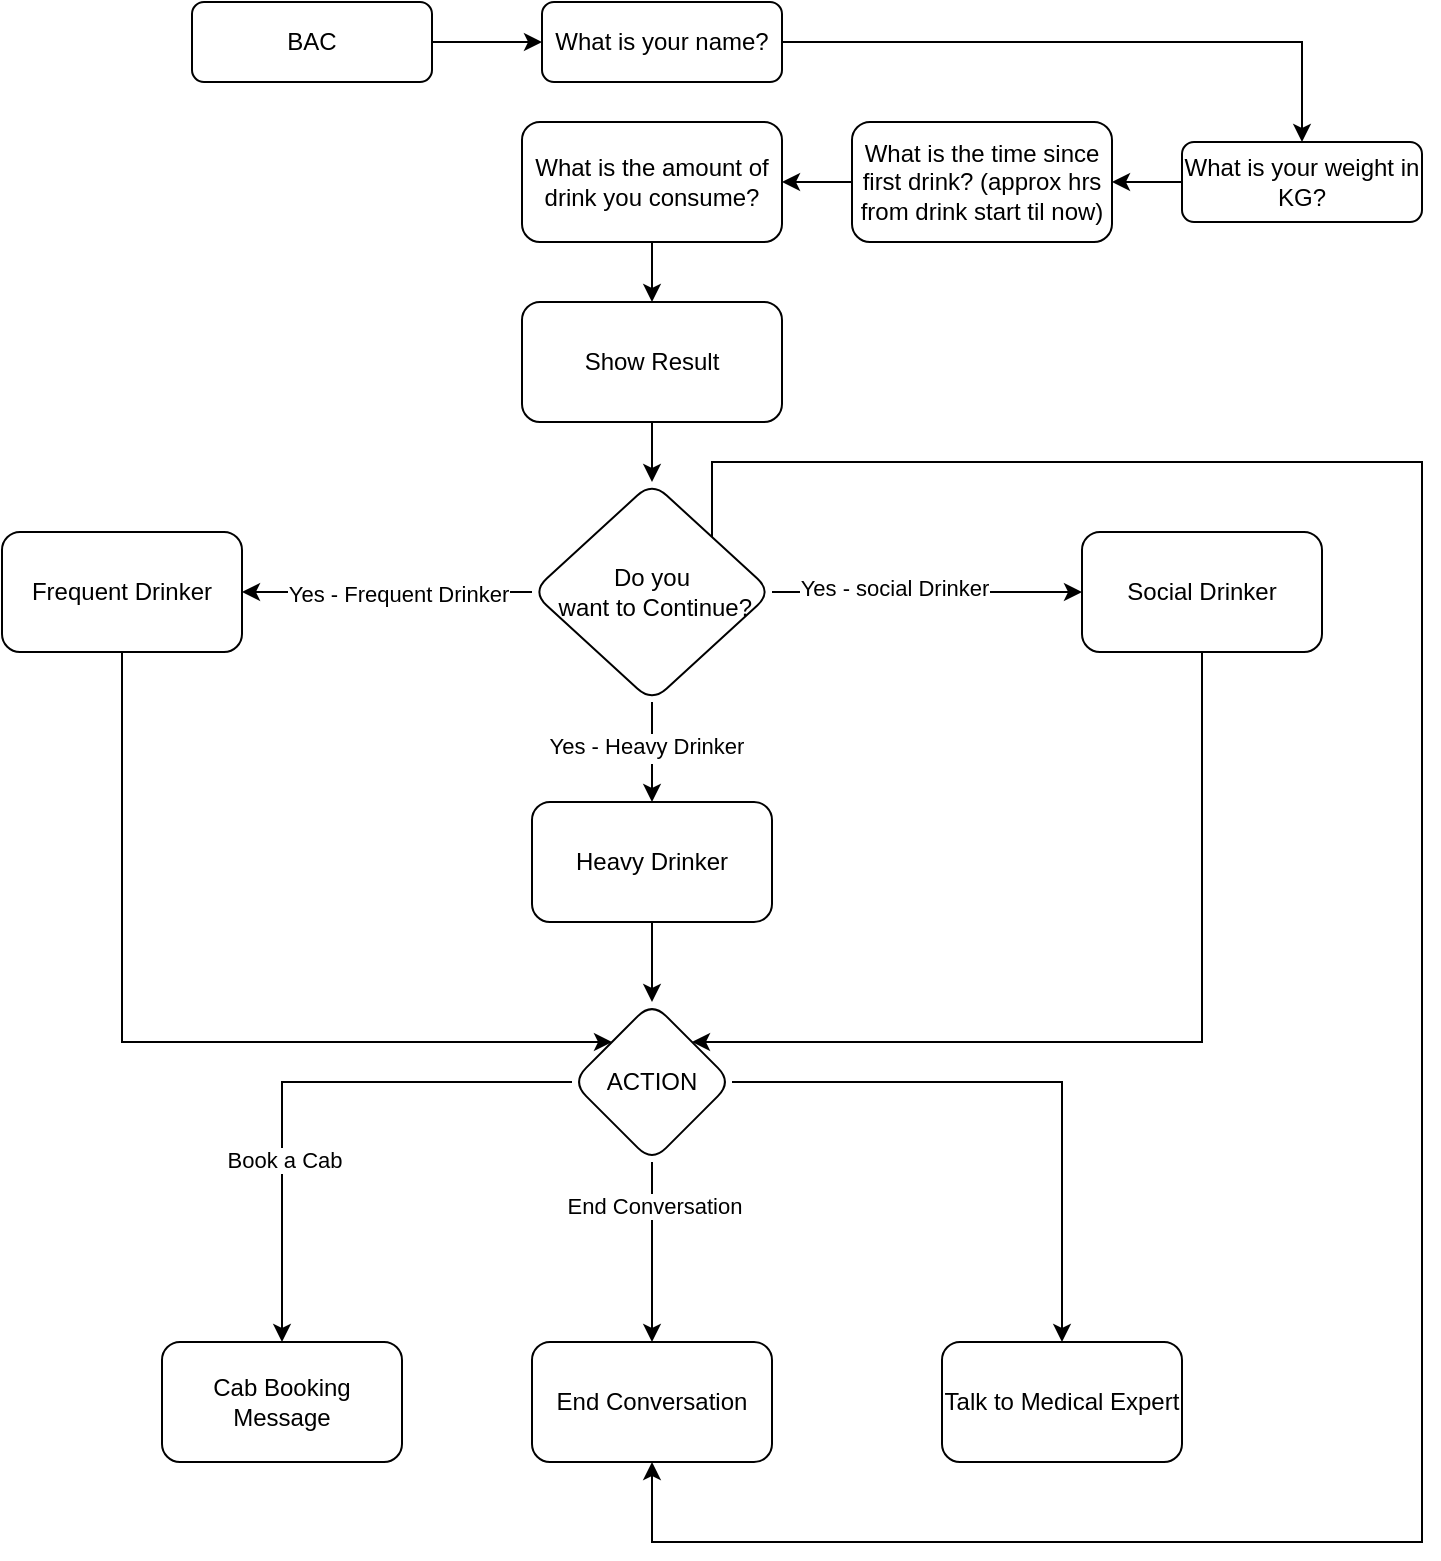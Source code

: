 <mxfile version="21.6.7" type="github">
  <diagram name="Page-1" id="OuorS9jKov36Hd_2crpW">
    <mxGraphModel dx="743" dy="390" grid="1" gridSize="10" guides="1" tooltips="1" connect="1" arrows="1" fold="1" page="1" pageScale="1" pageWidth="850" pageHeight="1100" math="0" shadow="0">
      <root>
        <mxCell id="0" />
        <mxCell id="1" parent="0" />
        <mxCell id="ptTr35JplMpbKP84stht-1" value="" style="edgeStyle=orthogonalEdgeStyle;rounded=0;orthogonalLoop=1;jettySize=auto;html=1;" edge="1" parent="1" source="ptTr35JplMpbKP84stht-2" target="ptTr35JplMpbKP84stht-4">
          <mxGeometry relative="1" as="geometry" />
        </mxCell>
        <mxCell id="ptTr35JplMpbKP84stht-2" value="BAC" style="rounded=1;whiteSpace=wrap;html=1;fontSize=12;glass=0;strokeWidth=1;shadow=0;" vertex="1" parent="1">
          <mxGeometry x="155" y="40" width="120" height="40" as="geometry" />
        </mxCell>
        <mxCell id="ptTr35JplMpbKP84stht-3" value="" style="edgeStyle=orthogonalEdgeStyle;rounded=0;orthogonalLoop=1;jettySize=auto;html=1;entryX=0.5;entryY=0;entryDx=0;entryDy=0;" edge="1" parent="1" source="ptTr35JplMpbKP84stht-4" target="ptTr35JplMpbKP84stht-10">
          <mxGeometry relative="1" as="geometry">
            <mxPoint x="490" y="60" as="targetPoint" />
          </mxGeometry>
        </mxCell>
        <mxCell id="ptTr35JplMpbKP84stht-4" value="What is your name?" style="rounded=1;whiteSpace=wrap;html=1;fontSize=12;glass=0;strokeWidth=1;shadow=0;" vertex="1" parent="1">
          <mxGeometry x="330" y="40" width="120" height="40" as="geometry" />
        </mxCell>
        <mxCell id="ptTr35JplMpbKP84stht-5" value="" style="edgeStyle=orthogonalEdgeStyle;rounded=0;orthogonalLoop=1;jettySize=auto;html=1;" edge="1" parent="1" target="ptTr35JplMpbKP84stht-8">
          <mxGeometry relative="1" as="geometry">
            <mxPoint x="610" y="60" as="sourcePoint" />
          </mxGeometry>
        </mxCell>
        <mxCell id="ptTr35JplMpbKP84stht-9" value="" style="edgeStyle=orthogonalEdgeStyle;rounded=0;orthogonalLoop=1;jettySize=auto;html=1;" edge="1" parent="1" source="ptTr35JplMpbKP84stht-10" target="ptTr35JplMpbKP84stht-12">
          <mxGeometry relative="1" as="geometry" />
        </mxCell>
        <mxCell id="ptTr35JplMpbKP84stht-10" value="What is your weight in KG?" style="rounded=1;whiteSpace=wrap;html=1;fontSize=12;glass=0;strokeWidth=1;shadow=0;" vertex="1" parent="1">
          <mxGeometry x="650" y="110" width="120" height="40" as="geometry" />
        </mxCell>
        <mxCell id="ptTr35JplMpbKP84stht-11" value="" style="edgeStyle=orthogonalEdgeStyle;rounded=0;orthogonalLoop=1;jettySize=auto;html=1;" edge="1" parent="1" source="ptTr35JplMpbKP84stht-12" target="ptTr35JplMpbKP84stht-14">
          <mxGeometry relative="1" as="geometry" />
        </mxCell>
        <mxCell id="ptTr35JplMpbKP84stht-12" value="What is the time since first drink? (approx hrs from drink start til now)" style="rounded=1;whiteSpace=wrap;html=1;fontSize=12;glass=0;strokeWidth=1;shadow=0;" vertex="1" parent="1">
          <mxGeometry x="485" y="100" width="130" height="60" as="geometry" />
        </mxCell>
        <mxCell id="ptTr35JplMpbKP84stht-13" value="" style="edgeStyle=orthogonalEdgeStyle;rounded=0;orthogonalLoop=1;jettySize=auto;html=1;" edge="1" parent="1" source="ptTr35JplMpbKP84stht-14" target="ptTr35JplMpbKP84stht-18">
          <mxGeometry relative="1" as="geometry" />
        </mxCell>
        <mxCell id="ptTr35JplMpbKP84stht-14" value="What is the amount of drink you consume?" style="rounded=1;whiteSpace=wrap;html=1;fontSize=12;glass=0;strokeWidth=1;shadow=0;" vertex="1" parent="1">
          <mxGeometry x="320" y="100" width="130" height="60" as="geometry" />
        </mxCell>
        <mxCell id="ptTr35JplMpbKP84stht-17" value="" style="edgeStyle=orthogonalEdgeStyle;rounded=0;orthogonalLoop=1;jettySize=auto;html=1;" edge="1" parent="1" source="ptTr35JplMpbKP84stht-18" target="ptTr35JplMpbKP84stht-51">
          <mxGeometry relative="1" as="geometry" />
        </mxCell>
        <mxCell id="ptTr35JplMpbKP84stht-18" value="Show Result" style="rounded=1;whiteSpace=wrap;html=1;fontSize=12;glass=0;strokeWidth=1;shadow=0;" vertex="1" parent="1">
          <mxGeometry x="320" y="190" width="130" height="60" as="geometry" />
        </mxCell>
        <mxCell id="ptTr35JplMpbKP84stht-70" value="" style="edgeStyle=orthogonalEdgeStyle;rounded=0;orthogonalLoop=1;jettySize=auto;html=1;" edge="1" parent="1" source="ptTr35JplMpbKP84stht-51" target="ptTr35JplMpbKP84stht-69">
          <mxGeometry relative="1" as="geometry" />
        </mxCell>
        <mxCell id="ptTr35JplMpbKP84stht-76" value="Yes - Frequent Drinker" style="edgeLabel;html=1;align=center;verticalAlign=middle;resizable=0;points=[];" vertex="1" connectable="0" parent="ptTr35JplMpbKP84stht-70">
          <mxGeometry x="0.205" y="1" relative="1" as="geometry">
            <mxPoint x="20" as="offset" />
          </mxGeometry>
        </mxCell>
        <mxCell id="ptTr35JplMpbKP84stht-72" value="" style="edgeStyle=orthogonalEdgeStyle;rounded=0;orthogonalLoop=1;jettySize=auto;html=1;" edge="1" parent="1" source="ptTr35JplMpbKP84stht-51" target="ptTr35JplMpbKP84stht-71">
          <mxGeometry relative="1" as="geometry" />
        </mxCell>
        <mxCell id="ptTr35JplMpbKP84stht-75" value="NO" style="edgeLabel;html=1;align=center;verticalAlign=middle;resizable=0;points=[];" vertex="1" connectable="0" parent="ptTr35JplMpbKP84stht-72">
          <mxGeometry x="-0.07" y="-1" relative="1" as="geometry">
            <mxPoint as="offset" />
          </mxGeometry>
        </mxCell>
        <mxCell id="ptTr35JplMpbKP84stht-80" value="Yes - Heavy Drinker" style="edgeLabel;html=1;align=center;verticalAlign=middle;resizable=0;points=[];" vertex="1" connectable="0" parent="ptTr35JplMpbKP84stht-72">
          <mxGeometry x="-0.149" y="-3" relative="1" as="geometry">
            <mxPoint as="offset" />
          </mxGeometry>
        </mxCell>
        <mxCell id="ptTr35JplMpbKP84stht-74" value="" style="edgeStyle=orthogonalEdgeStyle;rounded=0;orthogonalLoop=1;jettySize=auto;html=1;" edge="1" parent="1" source="ptTr35JplMpbKP84stht-51" target="ptTr35JplMpbKP84stht-73">
          <mxGeometry relative="1" as="geometry" />
        </mxCell>
        <mxCell id="ptTr35JplMpbKP84stht-77" value="Yes - social Drinker" style="edgeLabel;html=1;align=center;verticalAlign=middle;resizable=0;points=[];" vertex="1" connectable="0" parent="ptTr35JplMpbKP84stht-74">
          <mxGeometry x="-0.214" y="2" relative="1" as="geometry">
            <mxPoint as="offset" />
          </mxGeometry>
        </mxCell>
        <mxCell id="ptTr35JplMpbKP84stht-95" style="edgeStyle=orthogonalEdgeStyle;rounded=0;orthogonalLoop=1;jettySize=auto;html=1;exitX=1;exitY=0;exitDx=0;exitDy=0;" edge="1" parent="1" source="ptTr35JplMpbKP84stht-51" target="ptTr35JplMpbKP84stht-89">
          <mxGeometry relative="1" as="geometry">
            <Array as="points">
              <mxPoint x="415" y="270" />
              <mxPoint x="770" y="270" />
              <mxPoint x="770" y="810" />
              <mxPoint x="385" y="810" />
            </Array>
          </mxGeometry>
        </mxCell>
        <mxCell id="ptTr35JplMpbKP84stht-51" value="Do you&lt;br&gt;&amp;nbsp;want to Continue?" style="rhombus;whiteSpace=wrap;html=1;rounded=1;glass=0;strokeWidth=1;shadow=0;" vertex="1" parent="1">
          <mxGeometry x="325" y="280" width="120" height="110" as="geometry" />
        </mxCell>
        <mxCell id="ptTr35JplMpbKP84stht-86" style="edgeStyle=orthogonalEdgeStyle;rounded=0;orthogonalLoop=1;jettySize=auto;html=1;entryX=0;entryY=0;entryDx=0;entryDy=0;" edge="1" parent="1" source="ptTr35JplMpbKP84stht-69" target="ptTr35JplMpbKP84stht-81">
          <mxGeometry relative="1" as="geometry">
            <Array as="points">
              <mxPoint x="120" y="560" />
            </Array>
          </mxGeometry>
        </mxCell>
        <mxCell id="ptTr35JplMpbKP84stht-69" value="Frequent Drinker" style="whiteSpace=wrap;html=1;rounded=1;glass=0;strokeWidth=1;shadow=0;" vertex="1" parent="1">
          <mxGeometry x="60" y="305" width="120" height="60" as="geometry" />
        </mxCell>
        <mxCell id="ptTr35JplMpbKP84stht-82" value="" style="edgeStyle=orthogonalEdgeStyle;rounded=0;orthogonalLoop=1;jettySize=auto;html=1;" edge="1" parent="1" source="ptTr35JplMpbKP84stht-71" target="ptTr35JplMpbKP84stht-81">
          <mxGeometry relative="1" as="geometry" />
        </mxCell>
        <mxCell id="ptTr35JplMpbKP84stht-71" value="Heavy Drinker" style="whiteSpace=wrap;html=1;rounded=1;glass=0;strokeWidth=1;shadow=0;" vertex="1" parent="1">
          <mxGeometry x="325" y="440" width="120" height="60" as="geometry" />
        </mxCell>
        <mxCell id="ptTr35JplMpbKP84stht-85" style="edgeStyle=orthogonalEdgeStyle;rounded=0;orthogonalLoop=1;jettySize=auto;html=1;entryX=1;entryY=0;entryDx=0;entryDy=0;" edge="1" parent="1" source="ptTr35JplMpbKP84stht-73" target="ptTr35JplMpbKP84stht-81">
          <mxGeometry relative="1" as="geometry">
            <Array as="points">
              <mxPoint x="660" y="560" />
            </Array>
          </mxGeometry>
        </mxCell>
        <mxCell id="ptTr35JplMpbKP84stht-73" value="Social Drinker" style="whiteSpace=wrap;html=1;rounded=1;glass=0;strokeWidth=1;shadow=0;" vertex="1" parent="1">
          <mxGeometry x="600" y="305" width="120" height="60" as="geometry" />
        </mxCell>
        <mxCell id="ptTr35JplMpbKP84stht-88" value="" style="edgeStyle=orthogonalEdgeStyle;rounded=0;orthogonalLoop=1;jettySize=auto;html=1;" edge="1" parent="1" source="ptTr35JplMpbKP84stht-81" target="ptTr35JplMpbKP84stht-87">
          <mxGeometry relative="1" as="geometry" />
        </mxCell>
        <mxCell id="ptTr35JplMpbKP84stht-93" value="Book a Cab" style="edgeLabel;html=1;align=center;verticalAlign=middle;resizable=0;points=[];" vertex="1" connectable="0" parent="ptTr35JplMpbKP84stht-88">
          <mxGeometry x="0.337" y="1" relative="1" as="geometry">
            <mxPoint as="offset" />
          </mxGeometry>
        </mxCell>
        <mxCell id="ptTr35JplMpbKP84stht-90" value="" style="edgeStyle=orthogonalEdgeStyle;rounded=0;orthogonalLoop=1;jettySize=auto;html=1;" edge="1" parent="1" source="ptTr35JplMpbKP84stht-81" target="ptTr35JplMpbKP84stht-89">
          <mxGeometry relative="1" as="geometry" />
        </mxCell>
        <mxCell id="ptTr35JplMpbKP84stht-94" value="End Conversation" style="edgeLabel;html=1;align=center;verticalAlign=middle;resizable=0;points=[];" vertex="1" connectable="0" parent="ptTr35JplMpbKP84stht-90">
          <mxGeometry x="-0.517" y="1" relative="1" as="geometry">
            <mxPoint as="offset" />
          </mxGeometry>
        </mxCell>
        <mxCell id="ptTr35JplMpbKP84stht-92" value="" style="edgeStyle=orthogonalEdgeStyle;rounded=0;orthogonalLoop=1;jettySize=auto;html=1;" edge="1" parent="1" source="ptTr35JplMpbKP84stht-81" target="ptTr35JplMpbKP84stht-91">
          <mxGeometry relative="1" as="geometry" />
        </mxCell>
        <mxCell id="ptTr35JplMpbKP84stht-81" value="ACTION" style="rhombus;whiteSpace=wrap;html=1;rounded=1;glass=0;strokeWidth=1;shadow=0;" vertex="1" parent="1">
          <mxGeometry x="345" y="540" width="80" height="80" as="geometry" />
        </mxCell>
        <mxCell id="ptTr35JplMpbKP84stht-87" value="Cab Booking Message" style="whiteSpace=wrap;html=1;rounded=1;glass=0;strokeWidth=1;shadow=0;" vertex="1" parent="1">
          <mxGeometry x="140" y="710" width="120" height="60" as="geometry" />
        </mxCell>
        <mxCell id="ptTr35JplMpbKP84stht-89" value="End Conversation" style="whiteSpace=wrap;html=1;rounded=1;glass=0;strokeWidth=1;shadow=0;" vertex="1" parent="1">
          <mxGeometry x="325" y="710" width="120" height="60" as="geometry" />
        </mxCell>
        <mxCell id="ptTr35JplMpbKP84stht-91" value="Talk to Medical Expert" style="whiteSpace=wrap;html=1;rounded=1;glass=0;strokeWidth=1;shadow=0;" vertex="1" parent="1">
          <mxGeometry x="530" y="710" width="120" height="60" as="geometry" />
        </mxCell>
      </root>
    </mxGraphModel>
  </diagram>
</mxfile>
